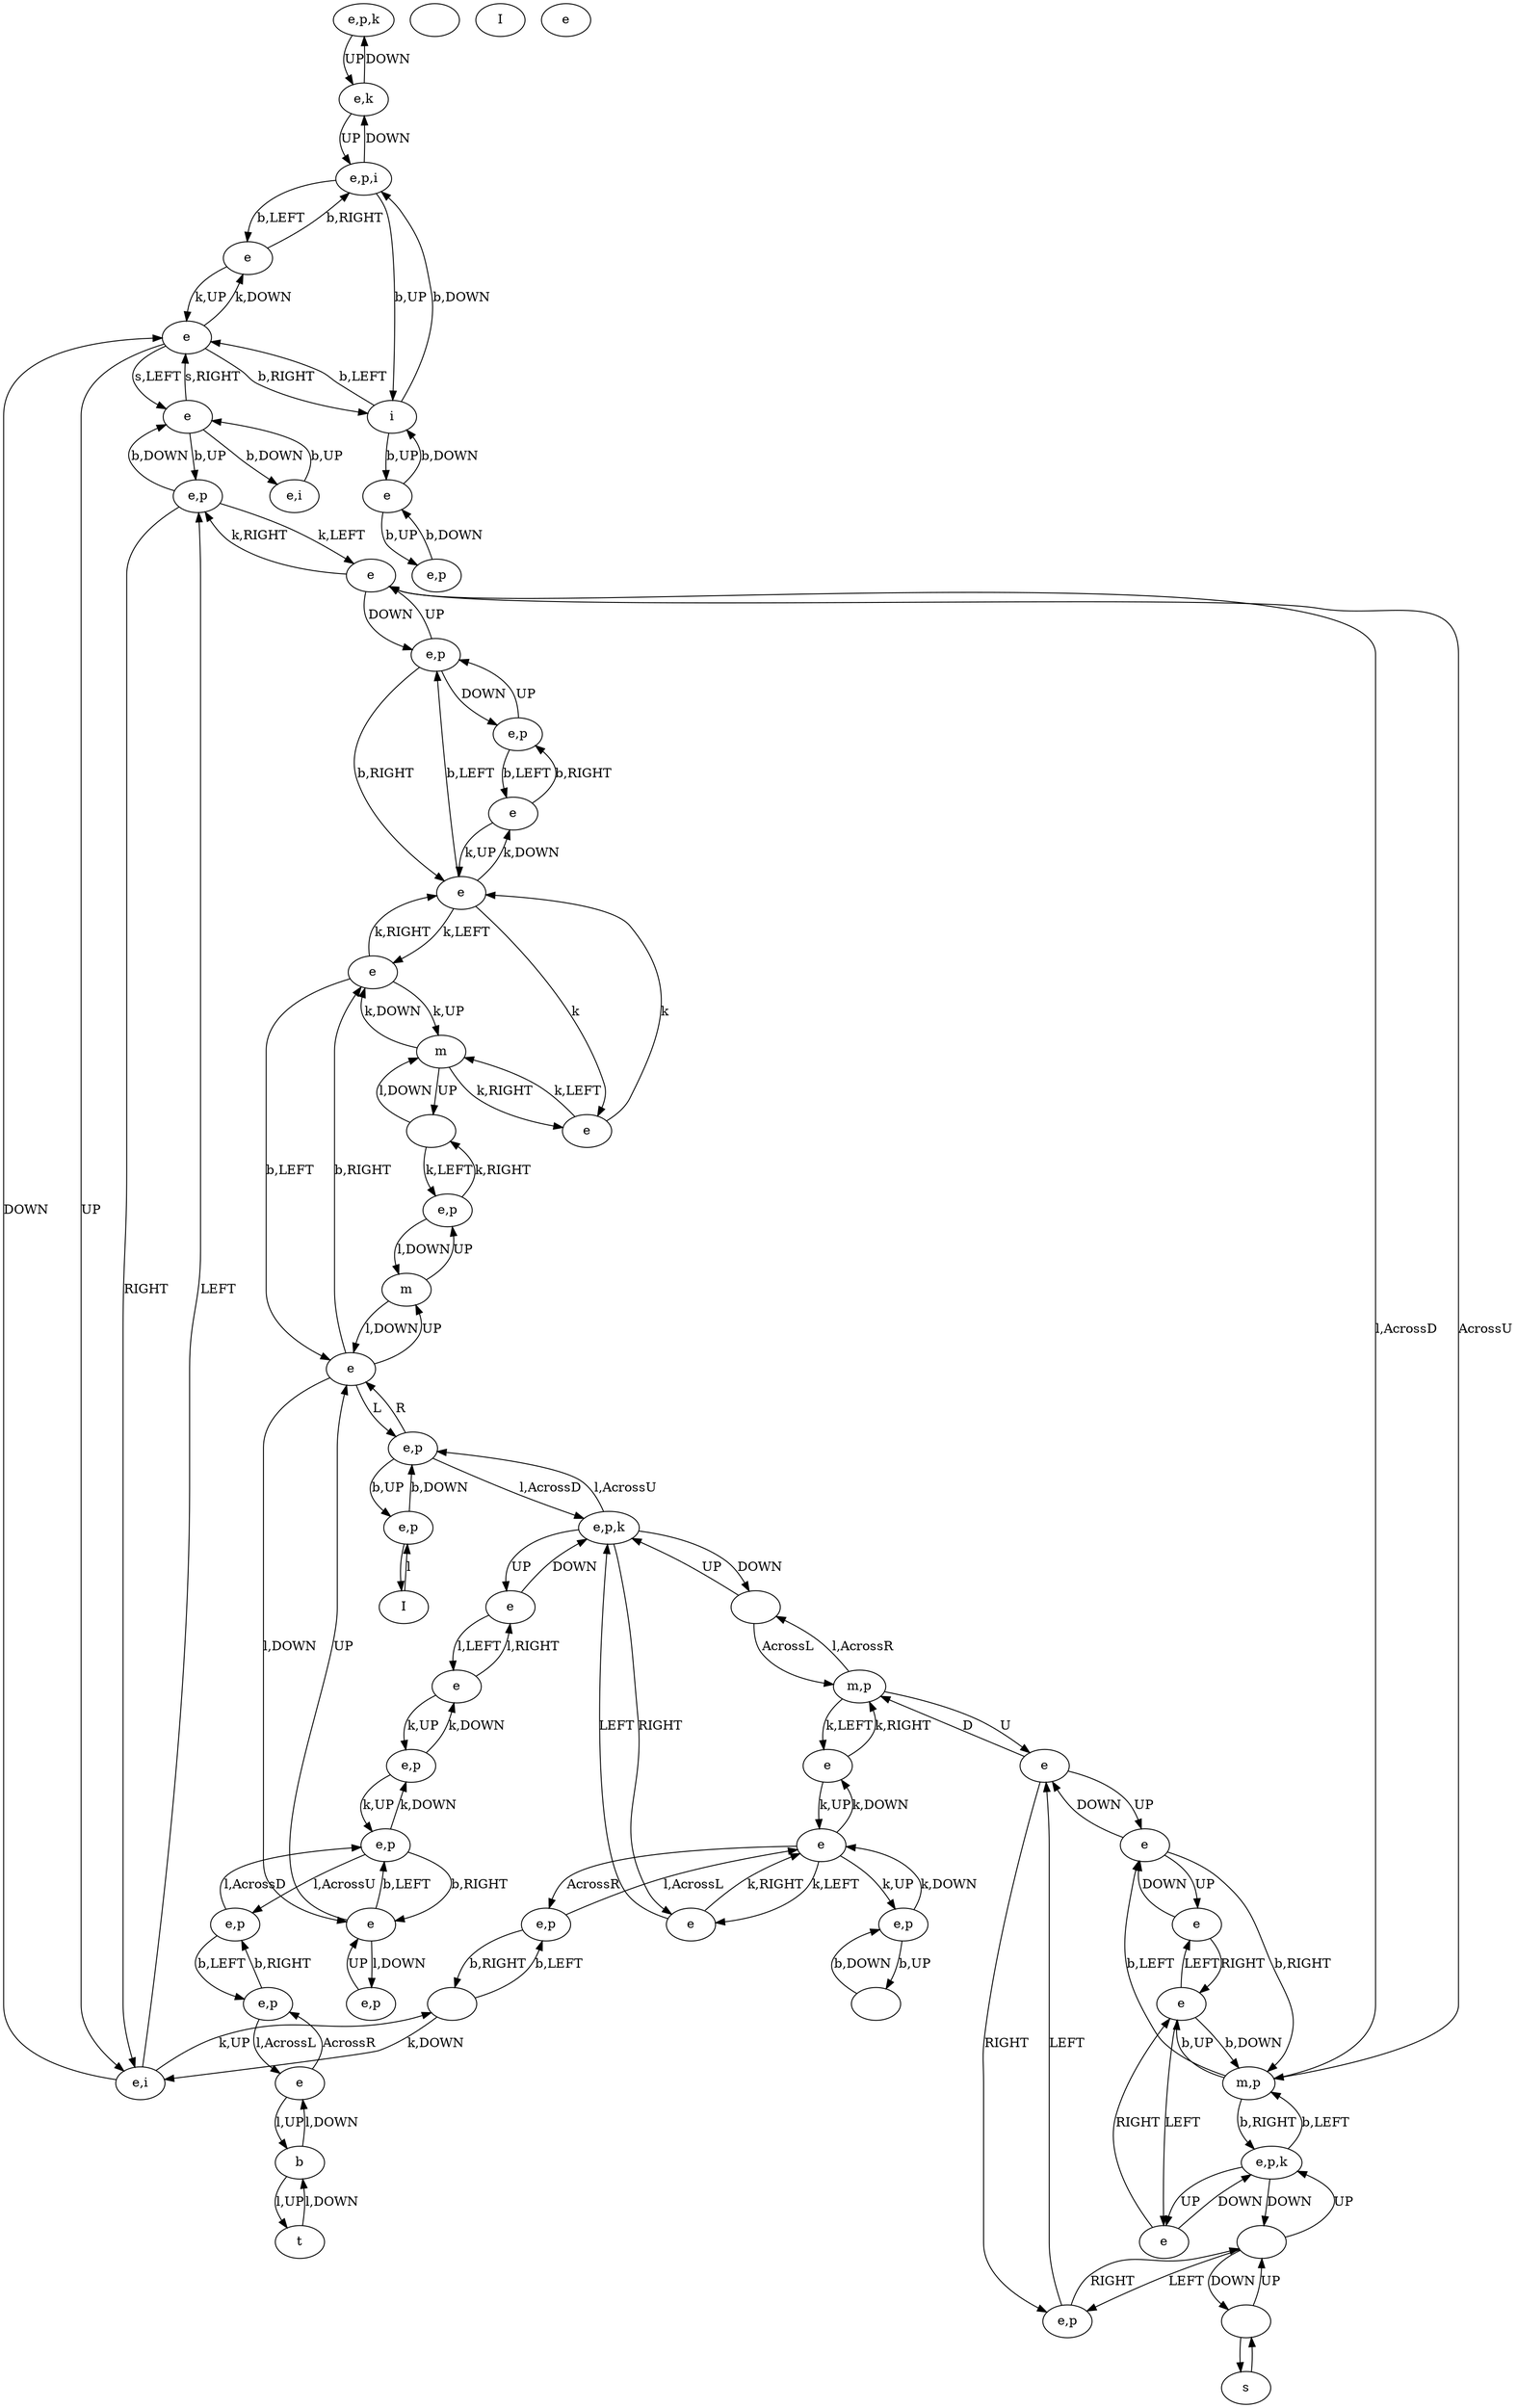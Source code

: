 digraph {
0 [label="e,p,k"]
1 [label="e,p"]
2 [label="e"]
3 [label="e"]
4 [label=""]
5 [label=""]
6 [label="e"]
7 [label=""]
8 [label="I"]
9 [label="I"]
10 [label="t"]
11 [label="e,p"]
12 [label="e"]
13 [label="e"]
14 [label="b"]
15 [label="e"]
16 [label="e,p,k"]
17 [label="e,p"]
18 [label=""]
19 [label="e"]
20 [label="e"]
21 [label="e,p"]
22 [label="e,p"]
23 [label="e,p"]
24 [label="e"]
25 [label="e,p"]
26 [label="e"]
27 [label=""]
28 [label="e,i"]
29 [label="s"]
30 [label=""]
31 [label=""]
32 [label="e"]
33 [label="m,p"]
34 [label="e"]
35 [label="e"]
36 [label="e"]
37 [label="e"]
38 [label="e"]
39 [label="e,p"]
40 [label="e,p,i"]
41 [label="e"]
42 [label="e,p"]
43 [label="e"]
44 [label="e,p,k"]
45 [label="m,p"]
46 [label="e"]
47 [label="e"]
48 [label="e,i"]
49 [label="e,p"]
50 [label="e"]
51 [label="m"]
52 [label="e"]
53 [label="e,p"]
54 [label="i"]
55 [label="e,p"]
56 [label="e,p"]
57 [label="e,p"]
58 [label="e,p"]
59 [label="e"]
60 [label="e,k"]
61 [label="m"]
39 -> 35 [label="LEFT"]
35 -> 39 [label="RIGHT"]
39 -> 31 [label="RIGHT"]
31 -> 39 [label="LEFT"]
29 -> 30 [label=""]
30 -> 29 [label=""]
30 -> 31 [label="UP"]
31 -> 30 [label="DOWN"]
44 -> 46 [label="UP"]
46 -> 44 [label="DOWN"]
47 -> 46 [label="LEFT"]
46 -> 47 [label="RIGHT"]
47 -> 50 [label="LEFT"]
50 -> 47 [label="RIGHT"]
32 -> 50 [label="UP"]
50 -> 32 [label="DOWN"]
35 -> 32 [label="UP"]
32 -> 35 [label="DOWN"]
13 -> 16 [label="LEFT"]
16 -> 13 [label="RIGHT"]
5 -> 16 [label="UP"]
16 -> 5 [label="DOWN"]
16 -> 26 [label="UP"]
26 -> 16 [label="DOWN"]
49 -> 2 [label="UP"]
2 -> 49 [label="DOWN"]
17 -> 49 [label="UP"]
49 -> 17 [label="DOWN"]
37 -> 28 [label="UP"]
28 -> 37 [label="DOWN"]
28 -> 1 [label="LEFT"]
1 -> 28 [label="RIGHT"]
33 -> 34 [label="k,LEFT"]
34 -> 33 [label="k,RIGHT"]
13 -> 41 [label="k,RIGHT"]
41 -> 13 [label="k,LEFT"]
34 -> 41 [label="k,UP"]
41 -> 34 [label="k,DOWN"]
41 -> 42 [label="k,UP"]
42 -> 41 [label="k,DOWN"]
11 -> 36 [label="k,DOWN"]
36 -> 11 [label="k,UP"]
11 -> 57 [label="k,UP"]
57 -> 11 [label="k,DOWN"]
4 -> 21 [label="k,LEFT"]
21 -> 4 [label="k,RIGHT"]
28 -> 27 [label="k,UP"]
27 -> 28 [label="k,DOWN"]
1 -> 2 [label="k,LEFT"]
2 -> 1 [label="k,RIGHT"]
24 -> 61 [label="k,LEFT"]
61 -> 24 [label="k,RIGHT"]
24 -> 6 [label="k"]
6 -> 24 [label="k"]
3 -> 6 [label="k,RIGHT"]
6 -> 3 [label="k,LEFT"]
3 -> 61 [label="k,UP"]
61 -> 3 [label="k,DOWN"]
20 -> 6 [label="k,UP"]
6 -> 20 [label="k,DOWN"]
44 -> 45 [label="b,LEFT"]
45 -> 44 [label="b,RIGHT"]
45 -> 47 [label="b,UP"]
47 -> 45 [label="b,DOWN"]
45 -> 32 [label="b,LEFT"]
32 -> 45 [label="b,RIGHT"]
57 -> 52 [label="b,RIGHT"]
52 -> 57 [label="b,LEFT"]
59 -> 3 [label="b,RIGHT"]
3 -> 59 [label="b,LEFT"]
55 -> 56 [label="b,UP"]
56 -> 55 [label="b,DOWN"]
22 -> 23 [label="b,RIGHT"]
23 -> 22 [label="b,LEFT"]
58 -> 27 [label="b,RIGHT"]
27 -> 58 [label="b,LEFT"]
48 -> 12 [label="b,UP"]
12 -> 48 [label="b,DOWN"]
12 -> 1 [label="b,UP"]
1 -> 12 [label="b,DOWN"]
42 -> 18 [label="b,UP"]
18 -> 42 [label="b,DOWN"]
43 -> 40 [label="b,RIGHT"]
40 -> 43 [label="b,LEFT"]
40 -> 54 [label="b,UP"]
54 -> 40 [label="b,DOWN"]
54 -> 37 [label="b,LEFT"]
37 -> 54 [label="b,RIGHT"]
54 -> 38 [label="b,UP"]
38 -> 54 [label="b,DOWN"]
38 -> 53 [label="b,UP"]
53 -> 38 [label="b,DOWN"]
40 -> 60 [label="DOWN"]
60 -> 40 [label="UP"]
0 -> 60 [label="UP"]
60 -> 0 [label="DOWN"]
43 -> 37 [label="k,UP"]
37 -> 43 [label="k,DOWN"]
52 -> 25 [label="l,DOWN"]
25 -> 52 [label="UP"]
59 -> 52 [label="l,DOWN"]
52 -> 59 [label="UP"]
51 -> 59 [label="l,DOWN"]
59 -> 51 [label="UP"]
61 -> 4 [label="UP"]
4 -> 61 [label="l,DOWN"]
31 -> 44 [label="UP"]
44 -> 31 [label="DOWN"]
56 -> 9 [label=""]
9 -> 56 [label="l"]
21 -> 51 [label="l,DOWN"]
51 -> 21 [label="UP"]
26 -> 36 [label="l,LEFT"]
36 -> 26 [label="l,RIGHT"]
15 -> 14 [label="l,UP"]
14 -> 15 [label="l,DOWN"]
14 -> 10 [label="l,UP"]
10 -> 14 [label="l,DOWN"]
58 -> 41 [label="l,AcrossL"]
41 -> 58 [label="AcrossR"]
33 -> 5 [label="l,AcrossR"]
5 -> 33 [label="AcrossL"]
55 -> 16 [label="l,AcrossD"]
16 -> 55 [label="l,AcrossU"]
57 -> 23 [label="l,AcrossU"]
23 -> 57 [label="l,AcrossD"]
15 -> 22 [label="AcrossR"]
22 -> 15 [label="l,AcrossL"]
45 -> 2 [label="l,AcrossD"]
2 -> 45 [label="AcrossU"]
12 -> 37 [label="s,RIGHT"]
37 -> 12 [label="s,LEFT"]
49 -> 6 [label="b,RIGHT"]
6 -> 49 [label="b,LEFT"]
20 -> 17 [label="b,RIGHT"]
17 -> 20 [label="b,LEFT"]
55 -> 59 [label="R"]
59 -> 55 [label="L"]
35 -> 33 [label="D"]
33 -> 35 [label="U"]
}
